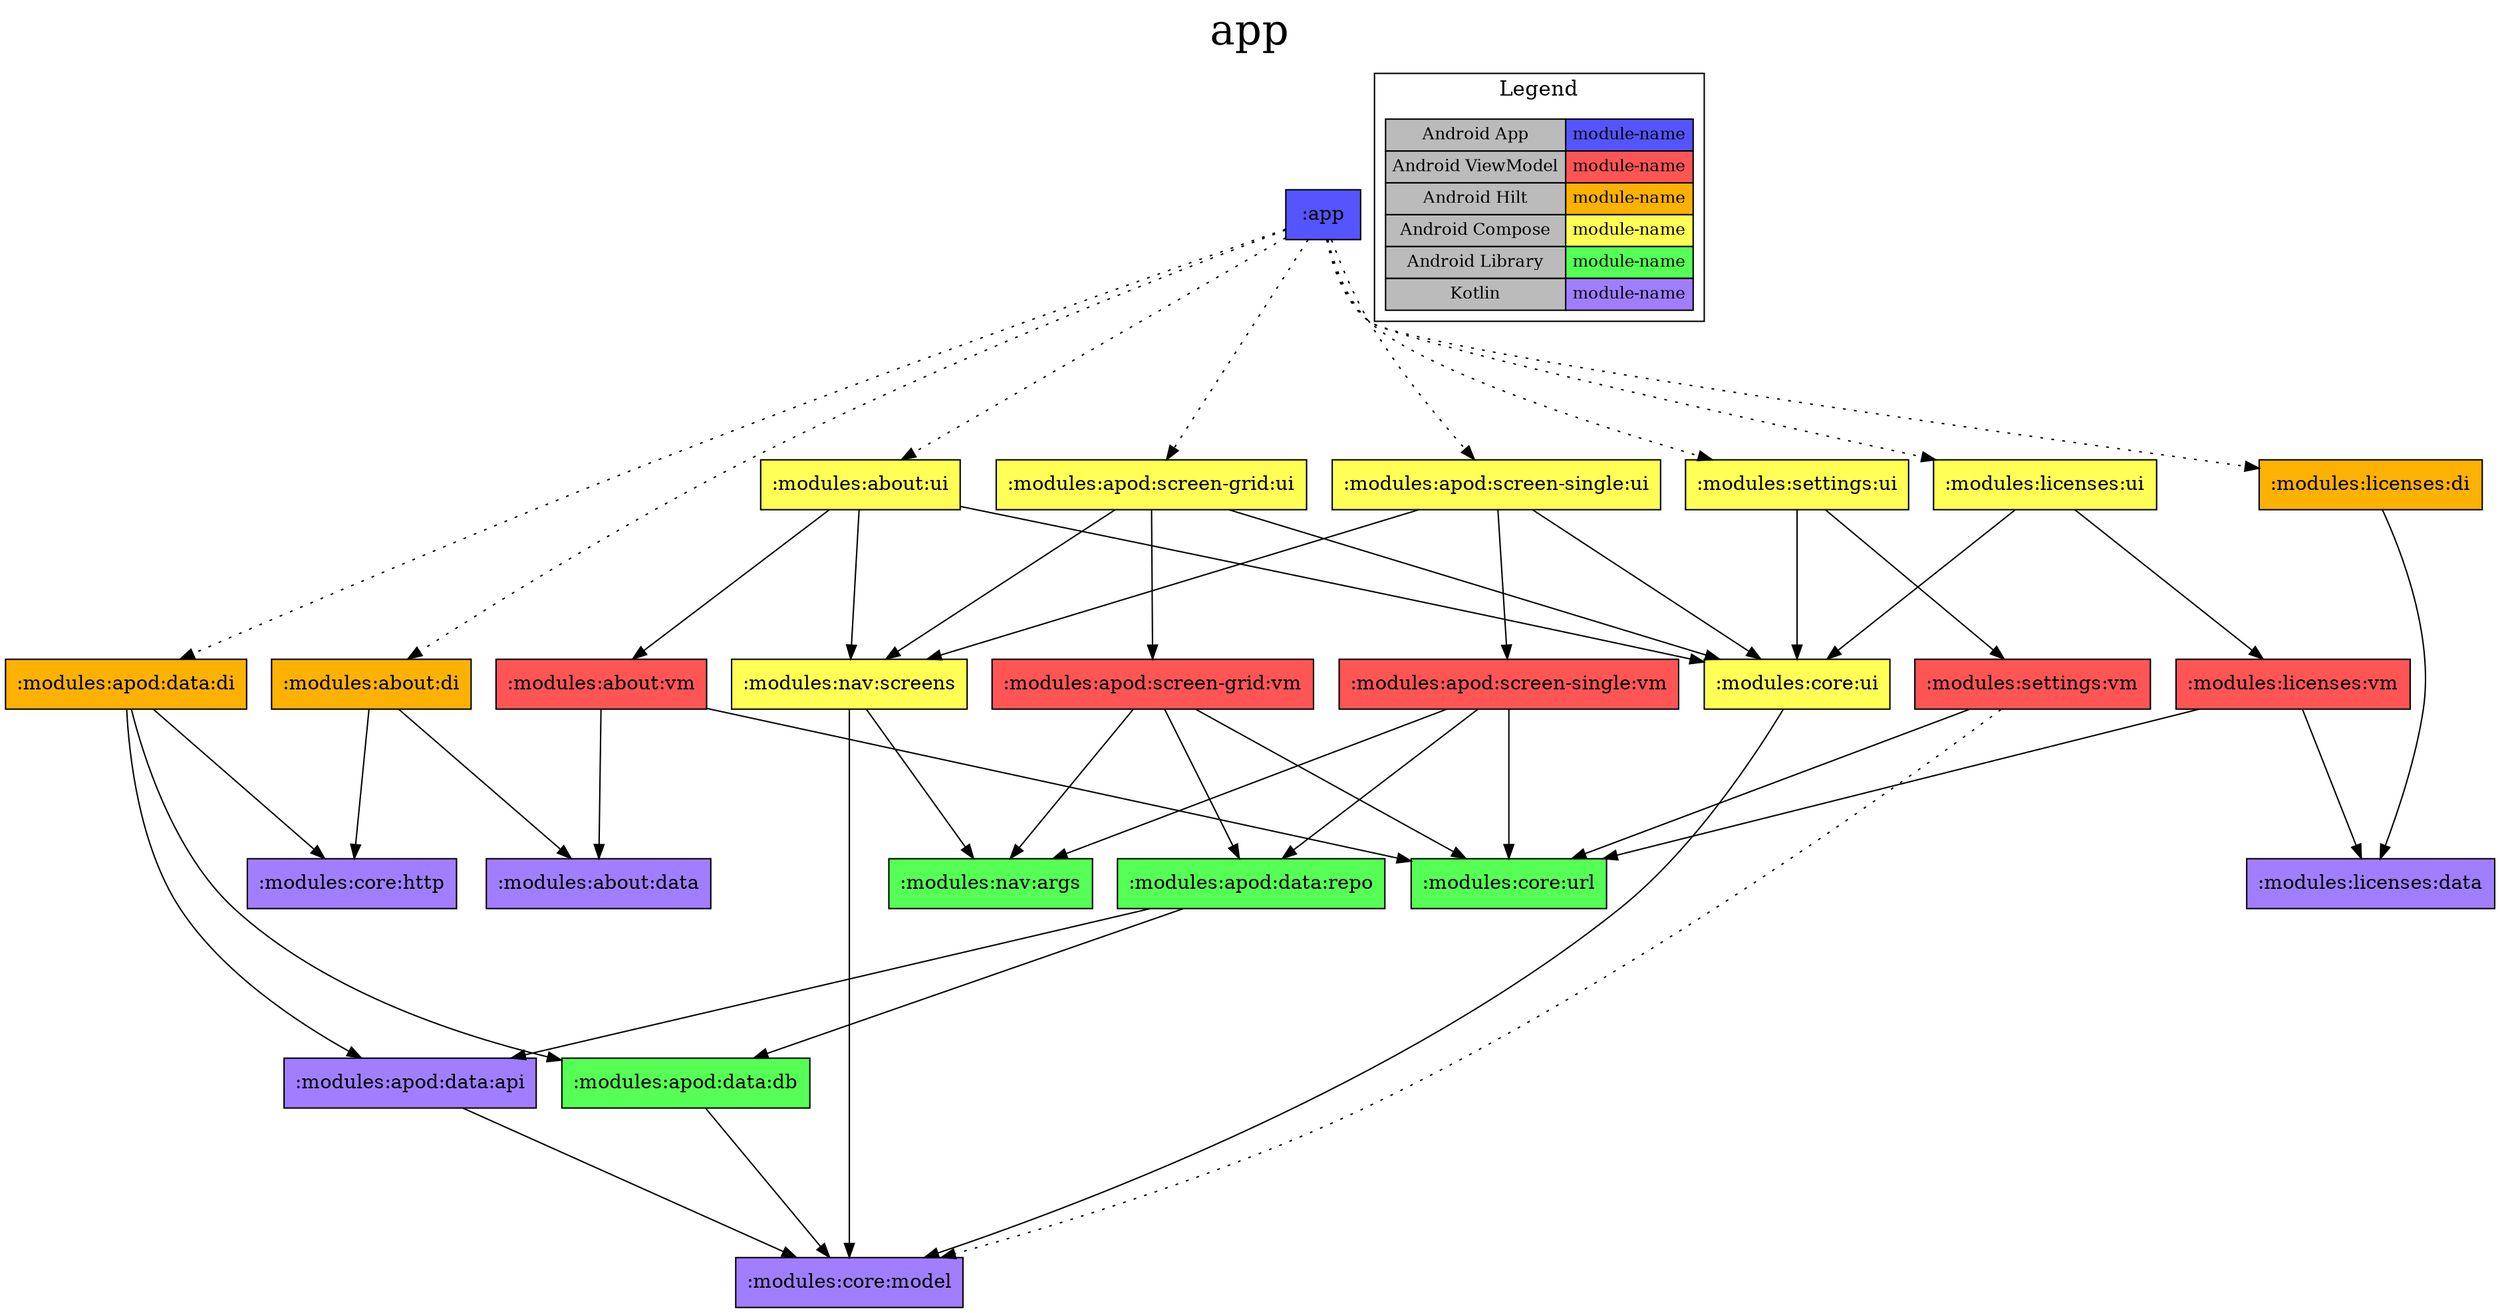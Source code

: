 digraph {
edge ["dir"="forward"]
graph ["dpi"="100","label"="app","labelloc"="t","fontsize"="30","ranksep"="1.5"]
node ["style"="filled"]
":app" ["shape"="box","fillcolor"="#5555FF"]
":modules:about:di" ["fillcolor"="#FCB103","shape"="box"]
":modules:about:data" ["fillcolor"="#A17EFF","shape"="box"]
":modules:core:http" ["fillcolor"="#A17EFF","shape"="box"]
":modules:about:ui" ["fillcolor"="#FFFF55","shape"="box"]
":modules:about:vm" ["fillcolor"="#FF5555","shape"="box"]
":modules:core:url" ["fillcolor"="#55FF55","shape"="box"]
":modules:core:ui" ["fillcolor"="#FFFF55","shape"="box"]
":modules:core:model" ["fillcolor"="#A17EFF","shape"="box"]
":modules:nav:screens" ["fillcolor"="#FFFF55","shape"="box"]
":modules:nav:args" ["fillcolor"="#55FF55","shape"="box"]
":modules:apod:data:di" ["fillcolor"="#FCB103","shape"="box"]
":modules:apod:data:api" ["fillcolor"="#A17EFF","shape"="box"]
":modules:apod:data:db" ["fillcolor"="#55FF55","shape"="box"]
":modules:apod:screen-grid:ui" ["fillcolor"="#FFFF55","shape"="box"]
":modules:apod:screen-grid:vm" ["fillcolor"="#FF5555","shape"="box"]
":modules:apod:data:repo" ["fillcolor"="#55FF55","shape"="box"]
":modules:apod:screen-single:ui" ["fillcolor"="#FFFF55","shape"="box"]
":modules:apod:screen-single:vm" ["fillcolor"="#FF5555","shape"="box"]
":modules:licenses:di" ["fillcolor"="#FCB103","shape"="box"]
":modules:licenses:data" ["fillcolor"="#A17EFF","shape"="box"]
":modules:licenses:ui" ["fillcolor"="#FFFF55","shape"="box"]
":modules:licenses:vm" ["fillcolor"="#FF5555","shape"="box"]
":modules:settings:ui" ["fillcolor"="#FFFF55","shape"="box"]
":modules:settings:vm" ["fillcolor"="#FF5555","shape"="box"]
{
edge ["dir"="none"]
graph ["rank"="same"]
":app"
}
subgraph "cluster_legend" {
edge ["dir"="none"]
graph ["label"="Legend","fontsize"="15"]
"Legend" ["style"="filled","fillcolor"="#bbbbbb","shape"="none","margin"="0","fontsize"="12","label"=<
<TABLE BORDER="0" CELLBORDER="1" CELLSPACING="0" CELLPADDING="4">
<TR><TD>Android App</TD><TD BGCOLOR="#5555FF">module-name</TD></TR>
<TR><TD>Android ViewModel</TD><TD BGCOLOR="#FF5555">module-name</TD></TR>
<TR><TD>Android Hilt</TD><TD BGCOLOR="#FCB103">module-name</TD></TR>
<TR><TD>Android Compose</TD><TD BGCOLOR="#FFFF55">module-name</TD></TR>
<TR><TD>Android Library</TD><TD BGCOLOR="#55FF55">module-name</TD></TR>
<TR><TD>Kotlin</TD><TD BGCOLOR="#A17EFF">module-name</TD></TR>
</TABLE>
>]
}
":app" -> ":modules:about:di" ["style"="dotted"]
":app" -> ":modules:about:ui" ["style"="dotted"]
":app" -> ":modules:apod:data:di" ["style"="dotted"]
":app" -> ":modules:apod:screen-grid:ui" ["style"="dotted"]
":app" -> ":modules:apod:screen-single:ui" ["style"="dotted"]
":app" -> ":modules:licenses:di" ["style"="dotted"]
":app" -> ":modules:licenses:ui" ["style"="dotted"]
":app" -> ":modules:settings:ui" ["style"="dotted"]
":modules:about:di" -> ":modules:about:data"
":modules:about:di" -> ":modules:core:http"
":modules:about:ui" -> ":modules:about:vm"
":modules:about:ui" -> ":modules:core:ui"
":modules:about:ui" -> ":modules:nav:screens"
":modules:about:vm" -> ":modules:about:data"
":modules:about:vm" -> ":modules:core:url"
":modules:core:ui" -> ":modules:core:model"
":modules:nav:screens" -> ":modules:nav:args"
":modules:nav:screens" -> ":modules:core:model"
":modules:apod:data:di" -> ":modules:apod:data:api"
":modules:apod:data:di" -> ":modules:apod:data:db"
":modules:apod:data:di" -> ":modules:core:http"
":modules:apod:data:api" -> ":modules:core:model"
":modules:apod:data:db" -> ":modules:core:model"
":modules:apod:screen-grid:ui" -> ":modules:apod:screen-grid:vm"
":modules:apod:screen-grid:ui" -> ":modules:core:ui"
":modules:apod:screen-grid:ui" -> ":modules:nav:screens"
":modules:apod:screen-grid:vm" -> ":modules:apod:data:repo"
":modules:apod:screen-grid:vm" -> ":modules:core:url"
":modules:apod:screen-grid:vm" -> ":modules:nav:args"
":modules:apod:data:repo" -> ":modules:apod:data:api"
":modules:apod:data:repo" -> ":modules:apod:data:db"
":modules:apod:screen-single:ui" -> ":modules:apod:screen-single:vm"
":modules:apod:screen-single:ui" -> ":modules:core:ui"
":modules:apod:screen-single:ui" -> ":modules:nav:screens"
":modules:apod:screen-single:vm" -> ":modules:apod:data:repo"
":modules:apod:screen-single:vm" -> ":modules:core:url"
":modules:apod:screen-single:vm" -> ":modules:nav:args"
":modules:licenses:di" -> ":modules:licenses:data"
":modules:licenses:ui" -> ":modules:core:ui"
":modules:licenses:ui" -> ":modules:licenses:vm"
":modules:licenses:vm" -> ":modules:core:url"
":modules:licenses:vm" -> ":modules:licenses:data"
":modules:settings:ui" -> ":modules:core:ui"
":modules:settings:ui" -> ":modules:settings:vm"
":modules:settings:vm" -> ":modules:core:url"
":modules:settings:vm" -> ":modules:core:model" ["style"="dotted"]
}